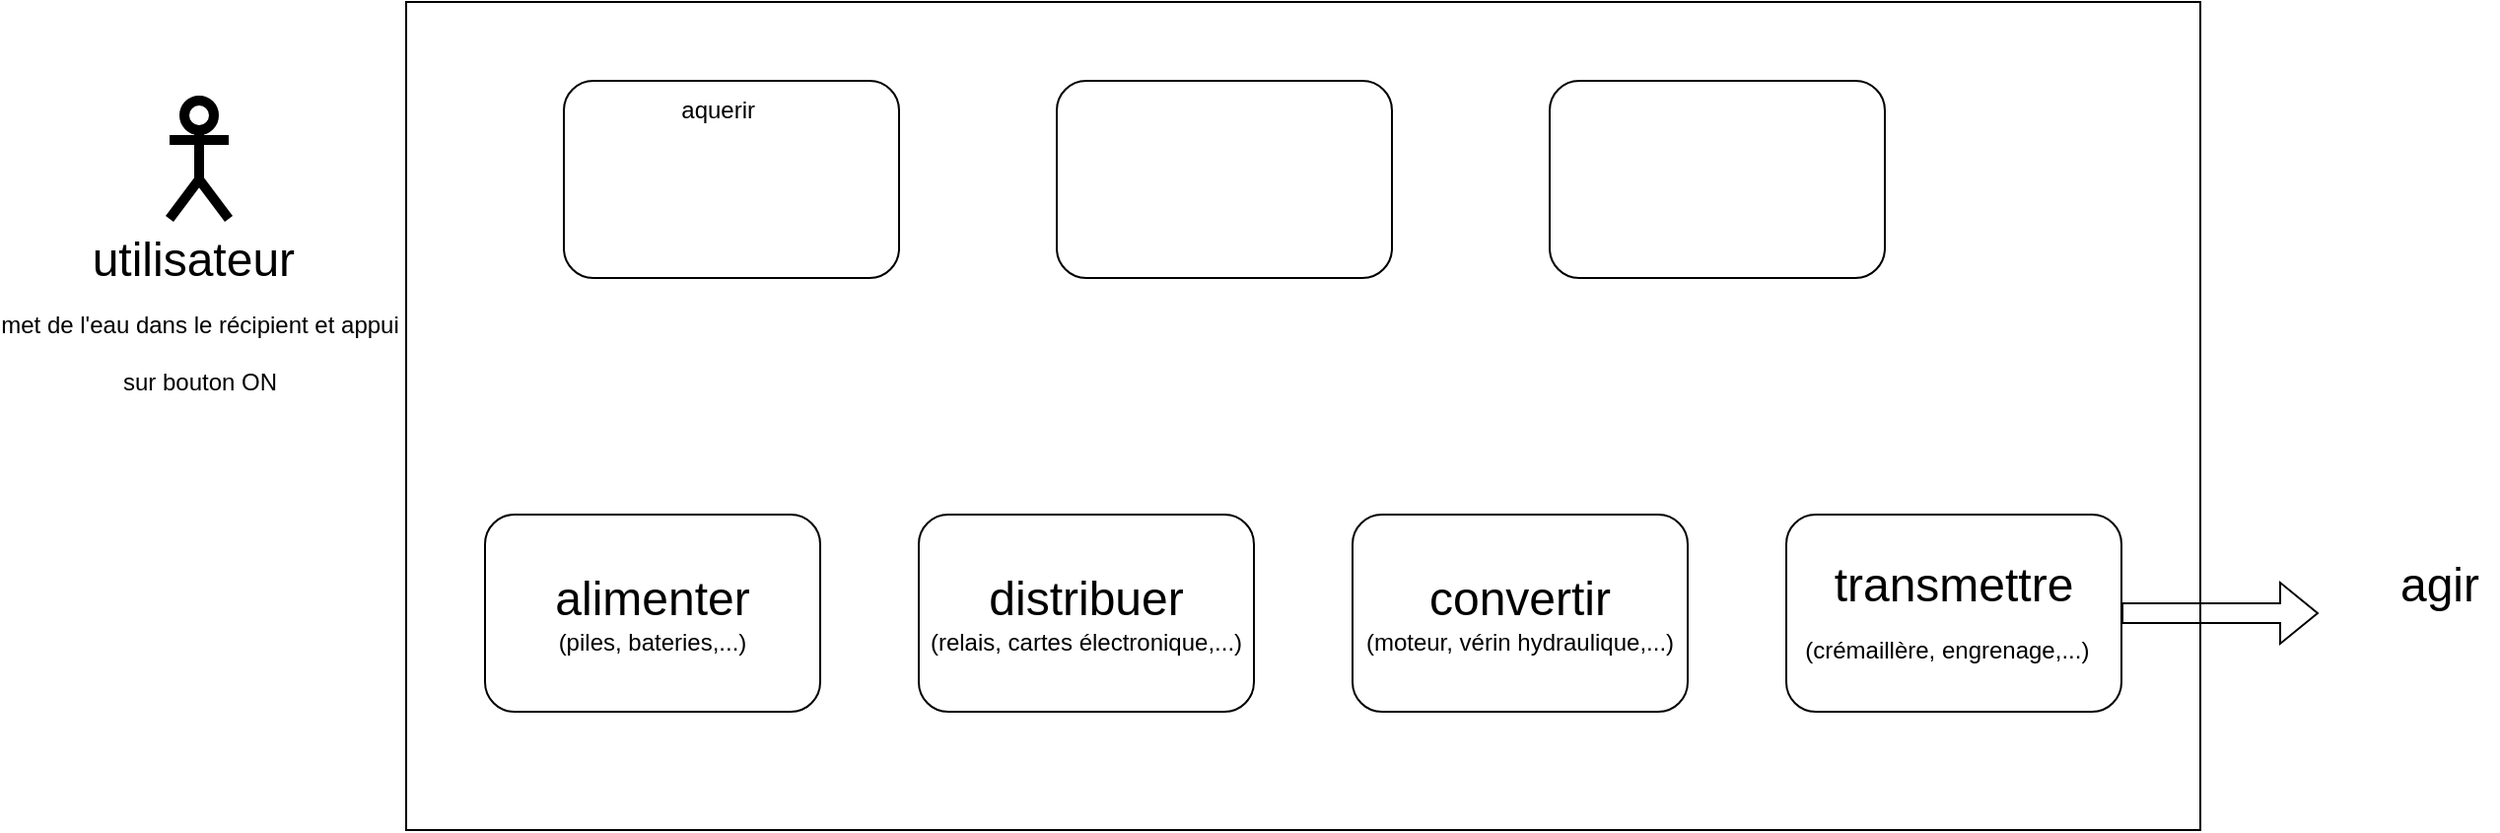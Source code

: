 <mxfile version="20.3.0" type="github">
  <diagram id="5D2FDDrmwDNojr3jzRh-" name="Page-1">
    <mxGraphModel dx="2246" dy="794" grid="1" gridSize="10" guides="1" tooltips="1" connect="1" arrows="1" fold="1" page="1" pageScale="1" pageWidth="827" pageHeight="1169" math="0" shadow="0">
      <root>
        <mxCell id="0" />
        <mxCell id="1" parent="0" />
        <mxCell id="BTLLD2VZOcGwAXrOj_Lb-1" value="" style="rounded=0;whiteSpace=wrap;html=1;" vertex="1" parent="1">
          <mxGeometry x="190" y="130" width="910" height="420" as="geometry" />
        </mxCell>
        <mxCell id="BTLLD2VZOcGwAXrOj_Lb-2" value="" style="rounded=1;whiteSpace=wrap;html=1;" vertex="1" parent="1">
          <mxGeometry x="270" y="170" width="170" height="100" as="geometry" />
        </mxCell>
        <mxCell id="BTLLD2VZOcGwAXrOj_Lb-3" value="" style="rounded=1;whiteSpace=wrap;html=1;" vertex="1" parent="1">
          <mxGeometry x="520" y="170" width="170" height="100" as="geometry" />
        </mxCell>
        <mxCell id="BTLLD2VZOcGwAXrOj_Lb-4" value="" style="rounded=1;whiteSpace=wrap;html=1;" vertex="1" parent="1">
          <mxGeometry x="770" y="170" width="170" height="100" as="geometry" />
        </mxCell>
        <mxCell id="BTLLD2VZOcGwAXrOj_Lb-5" value="&lt;font style=&quot;&quot;&gt;&lt;font style=&quot;&quot;&gt;&lt;font style=&quot;font-size: 24px;&quot;&gt;alimenter&lt;/font&gt;&lt;br&gt;(piles, bateries,...)&lt;/font&gt;&lt;br&gt;&lt;/font&gt;" style="rounded=1;whiteSpace=wrap;html=1;" vertex="1" parent="1">
          <mxGeometry x="230" y="390" width="170" height="100" as="geometry" />
        </mxCell>
        <mxCell id="BTLLD2VZOcGwAXrOj_Lb-6" value="&lt;font style=&quot;&quot;&gt;&lt;font style=&quot;font-size: 24px;&quot;&gt;distribuer&lt;/font&gt;&lt;br&gt;&lt;font style=&quot;font-size: 12px;&quot;&gt;(&lt;/font&gt;&lt;/font&gt;&lt;font style=&quot;&quot;&gt;&lt;font style=&quot;font-size: 12px;&quot;&gt;relais, &lt;font style=&quot;&quot;&gt;cartes &lt;font style=&quot;&quot;&gt;électronique&lt;/font&gt;,...)&lt;/font&gt;&lt;/font&gt;&lt;br&gt;&lt;/font&gt;" style="rounded=1;whiteSpace=wrap;html=1;" vertex="1" parent="1">
          <mxGeometry x="450" y="390" width="170" height="100" as="geometry" />
        </mxCell>
        <mxCell id="BTLLD2VZOcGwAXrOj_Lb-7" value="&lt;font style=&quot;&quot;&gt;&lt;span style=&quot;font-size: 24px;&quot;&gt;convertir&lt;/span&gt;&lt;br&gt;(moteur, vérin hydraulique,...)&lt;br&gt;&lt;/font&gt;" style="rounded=1;whiteSpace=wrap;html=1;" vertex="1" parent="1">
          <mxGeometry x="670" y="390" width="170" height="100" as="geometry" />
        </mxCell>
        <mxCell id="BTLLD2VZOcGwAXrOj_Lb-8" value="&lt;font style=&quot;&quot;&gt;&lt;span style=&quot;font-size: 24px;&quot;&gt;transmettre&lt;/span&gt;&lt;br&gt;&lt;font style=&quot;font-size: 12px;&quot;&gt;(crémaillère, engrenage,...)&lt;/font&gt;&lt;/font&gt;&lt;font style=&quot;font-size: 24px;&quot;&gt;&amp;nbsp;&lt;br&gt;&lt;/font&gt;" style="rounded=1;whiteSpace=wrap;html=1;" vertex="1" parent="1">
          <mxGeometry x="890" y="390" width="170" height="100" as="geometry" />
        </mxCell>
        <mxCell id="BTLLD2VZOcGwAXrOj_Lb-9" value="" style="shape=flexArrow;endArrow=classic;html=1;rounded=0;fontSize=12;exitX=1;exitY=0.5;exitDx=0;exitDy=0;" edge="1" parent="1" source="BTLLD2VZOcGwAXrOj_Lb-8">
          <mxGeometry width="50" height="50" relative="1" as="geometry">
            <mxPoint x="1060" y="450" as="sourcePoint" />
            <mxPoint x="1160" y="440" as="targetPoint" />
            <Array as="points" />
          </mxGeometry>
        </mxCell>
        <mxCell id="BTLLD2VZOcGwAXrOj_Lb-10" value="&lt;font style=&quot;font-size: 24px;&quot;&gt;agir&lt;br&gt;&lt;br&gt;&lt;/font&gt;" style="text;html=1;align=center;verticalAlign=middle;resizable=0;points=[];autosize=1;strokeColor=none;fillColor=none;fontSize=12;" vertex="1" parent="1">
          <mxGeometry x="1191" y="405" width="60" height="70" as="geometry" />
        </mxCell>
        <mxCell id="BTLLD2VZOcGwAXrOj_Lb-11" value="utilisateur&amp;nbsp;&lt;br&gt;&lt;span style=&quot;font-size: 12px;&quot;&gt;met de l&#39;eau dans le récipient&amp;nbsp;et appui&lt;br&gt;sur bouton ON&lt;br&gt;&lt;/span&gt;" style="shape=umlActor;verticalLabelPosition=bottom;verticalAlign=top;html=1;outlineConnect=0;fontSize=24;strokeWidth=5;" vertex="1" parent="1">
          <mxGeometry x="70" y="180" width="30" height="60" as="geometry" />
        </mxCell>
        <mxCell id="BTLLD2VZOcGwAXrOj_Lb-12" value="aquerir&amp;nbsp;" style="text;html=1;strokeColor=none;fillColor=none;align=center;verticalAlign=middle;whiteSpace=wrap;rounded=0;strokeWidth=5;fontSize=12;" vertex="1" parent="1">
          <mxGeometry x="320" y="170" width="60" height="30" as="geometry" />
        </mxCell>
      </root>
    </mxGraphModel>
  </diagram>
</mxfile>
